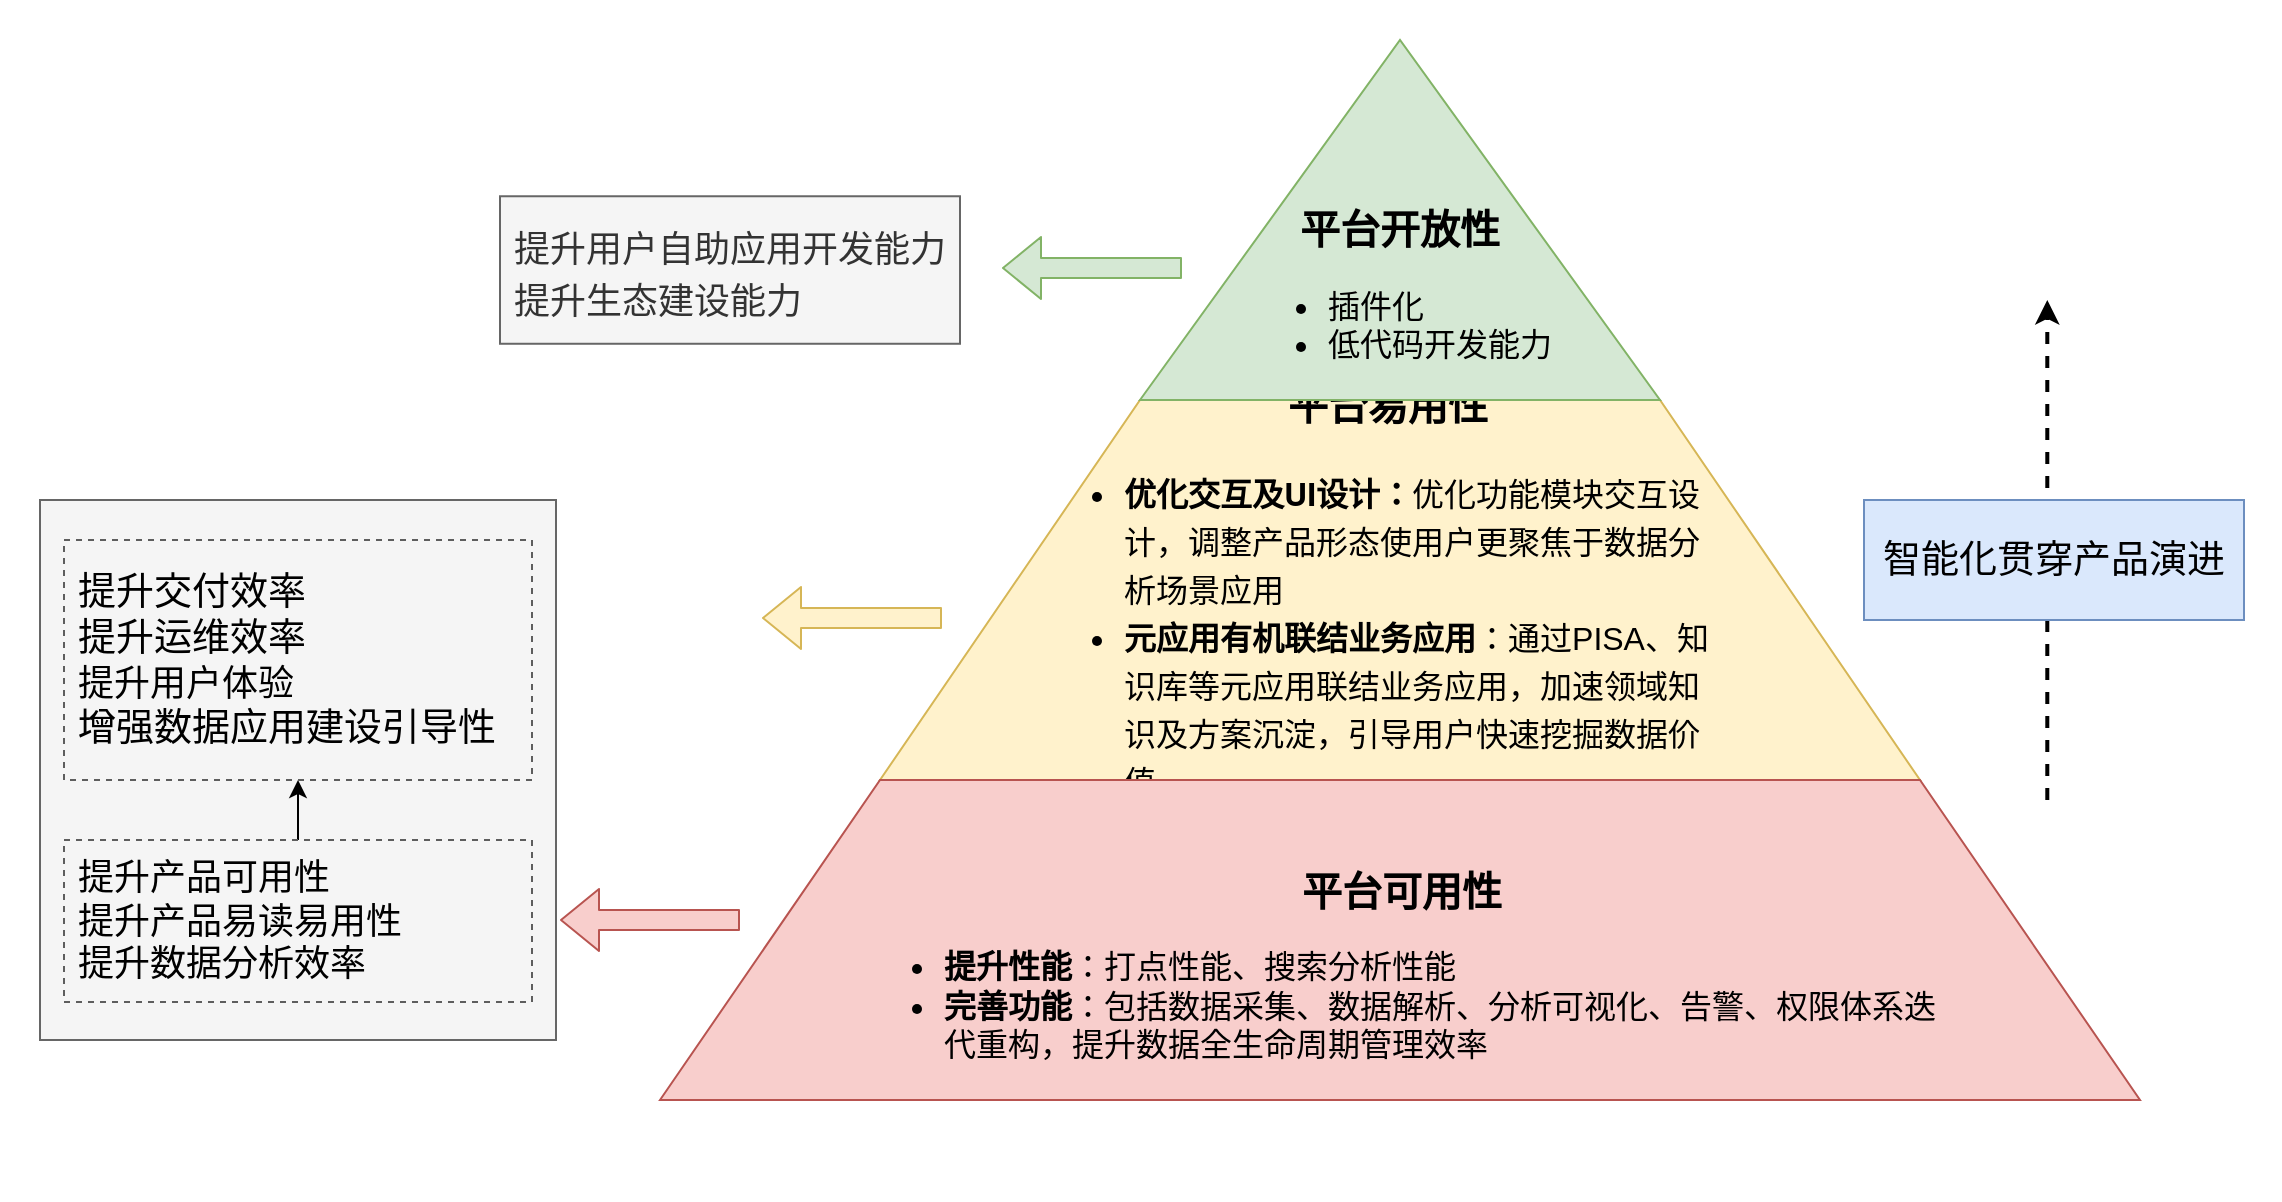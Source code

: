 <mxfile version="14.6.13" type="github">
  <diagram id="B8hStYrAxmmMbMgLL3rB" name="Page-1">
    <mxGraphModel dx="2137" dy="2079" grid="1" gridSize="10" guides="1" tooltips="1" connect="1" arrows="1" fold="1" page="1" pageScale="1" pageWidth="827" pageHeight="1169" math="0" shadow="0">
      <root>
        <mxCell id="0" />
        <mxCell id="1" parent="0" />
        <mxCell id="5B6wULODDFFY0rguPRqn-14" value="" style="rounded=0;whiteSpace=wrap;html=1;fontSize=18;fontColor=#FF9999;align=left;strokeColor=none;" parent="1" vertex="1">
          <mxGeometry x="-360" y="-90" width="1140" height="600" as="geometry" />
        </mxCell>
        <mxCell id="JMJn1nMPECWK5IR5tHWk-6" value="" style="rounded=0;whiteSpace=wrap;html=1;fontSize=18;strokeColor=#666666;align=left;fillColor=#f5f5f5;fontColor=#333333;" parent="1" vertex="1">
          <mxGeometry x="-340" y="160" width="258" height="270" as="geometry" />
        </mxCell>
        <mxCell id="5B6wULODDFFY0rguPRqn-2" value="&lt;div style=&quot;text-align: center&quot;&gt;&lt;b&gt;&lt;font style=&quot;font-size: 20px&quot;&gt;平台易用性&lt;/font&gt;&lt;/b&gt;&lt;/div&gt;&lt;ul&gt;&lt;li style=&quot;font-size: 16px&quot;&gt;&lt;p class=&quot;p1&quot; style=&quot;margin: 0px ; font-stretch: normal ; line-height: normal ; font-family: &amp;#34;.pingfang sc&amp;#34;&quot;&gt;&lt;b&gt;优化交互及&lt;span class=&quot;s1&quot; style=&quot;font-stretch: normal ; line-height: normal ; font-family: &amp;#34;helvetica neue&amp;#34;&quot;&gt;UI&lt;/span&gt;设计：&lt;/b&gt;优化功能模块交互设计，&lt;span style=&quot;font-family: &amp;#34;helvetica&amp;#34;&quot;&gt;调整产品形态使用户更聚焦于&lt;/span&gt;&lt;span style=&quot;font-family: &amp;#34;helvetica&amp;#34;&quot;&gt;数据分析场景应用&lt;/span&gt;&lt;/p&gt;&lt;/li&gt;&lt;li style=&quot;font-size: 16px&quot;&gt;&lt;p class=&quot;p1&quot; style=&quot;margin: 0px ; font-stretch: normal ; line-height: normal ; font-family: &amp;#34;.pingfang sc&amp;#34;&quot;&gt;&lt;b style=&quot;font-family: &amp;#34;helvetica&amp;#34;&quot;&gt;元应用有机联结业务应用&lt;/b&gt;&lt;span style=&quot;font-family: &amp;#34;helvetica&amp;#34;&quot;&gt;：通过PISA、知识库等元应用联结业务应用，&lt;/span&gt;&lt;span style=&quot;font-family: &amp;#34;helvetica&amp;#34;&quot;&gt;加速领域知识及方案沉淀，引导&lt;/span&gt;&lt;span style=&quot;font-family: &amp;#34;helvetica&amp;#34;&quot;&gt;用户快速挖掘数据价值&lt;/span&gt;&lt;/p&gt;&lt;/li&gt;&lt;/ul&gt;" style="shape=trapezoid;perimeter=trapezoidPerimeter;whiteSpace=wrap;html=1;fixedSize=1;size=130;fontSize=18;fillColor=#fff2cc;strokeColor=#d6b656;spacingLeft=80;spacingRight=94;align=left;spacingTop=20;" parent="1" vertex="1">
          <mxGeometry x="80" y="110" width="520" height="190" as="geometry" />
        </mxCell>
        <mxCell id="5B6wULODDFFY0rguPRqn-3" value="&lt;div&gt;&lt;span&gt;&lt;font style=&quot;font-size: 20px&quot;&gt;&lt;b&gt;平台开放性&lt;/b&gt;&lt;/font&gt;&lt;/span&gt;&lt;/div&gt;&lt;span style=&quot;font-size: 16px&quot;&gt;&lt;ul&gt;&lt;li style=&quot;text-align: left&quot;&gt;&lt;span&gt;插件化&lt;/span&gt;&lt;/li&gt;&lt;li&gt;&lt;span&gt;低代码开发能力&lt;/span&gt;&lt;/li&gt;&lt;/ul&gt;&lt;/span&gt;" style="shape=trapezoid;perimeter=trapezoidPerimeter;whiteSpace=wrap;html=1;fixedSize=1;size=140;fontSize=18;verticalAlign=bottom;fillColor=#d5e8d4;strokeColor=#82b366;spacingLeft=10;spacingRight=10;align=center;" parent="1" vertex="1">
          <mxGeometry x="210" y="-70" width="260" height="180" as="geometry" />
        </mxCell>
        <mxCell id="5B6wULODDFFY0rguPRqn-6" value="&lt;div style=&quot;text-align: center&quot;&gt;&lt;span style=&quot;font-size: 20px&quot;&gt;&lt;b&gt;平台可用性&lt;/b&gt;&lt;/span&gt;&lt;/div&gt;&lt;ul style=&quot;font-size: 16px&quot;&gt;&lt;li&gt;&lt;b&gt;提升性能&lt;/b&gt;：打点性能、搜索分析性能&lt;/li&gt;&lt;li&gt;&lt;b&gt;完善功能&lt;/b&gt;：包括数据采集、数据解析、分析可视化、告警、权限体系迭代重构，提升数据全生命周期管理效率&lt;/li&gt;&lt;/ul&gt;" style="shape=trapezoid;perimeter=trapezoidPerimeter;whiteSpace=wrap;html=1;fixedSize=1;size=110;fontSize=18;align=left;fillColor=#f8cecc;strokeColor=#b85450;spacingRight=100;spacingLeft=100;verticalAlign=bottom;" parent="1" vertex="1">
          <mxGeometry x="-30" y="300" width="740" height="160" as="geometry" />
        </mxCell>
        <mxCell id="5B6wULODDFFY0rguPRqn-7" value="" style="shape=flexArrow;endArrow=classic;html=1;fontSize=18;fontColor=#FF9999;fillColor=#f8cecc;strokeColor=#b85450;" parent="1" edge="1">
          <mxGeometry width="50" height="50" relative="1" as="geometry">
            <mxPoint x="10" y="370" as="sourcePoint" />
            <mxPoint x="-80" y="370" as="targetPoint" />
          </mxGeometry>
        </mxCell>
        <mxCell id="bIA2nkXNgFzV9Rpf0cky-1" style="edgeStyle=orthogonalEdgeStyle;rounded=0;orthogonalLoop=1;jettySize=auto;html=1;exitX=0.5;exitY=0;exitDx=0;exitDy=0;entryX=0.5;entryY=1;entryDx=0;entryDy=0;" edge="1" parent="1" source="5B6wULODDFFY0rguPRqn-9" target="JMJn1nMPECWK5IR5tHWk-5">
          <mxGeometry relative="1" as="geometry" />
        </mxCell>
        <mxCell id="5B6wULODDFFY0rguPRqn-9" value="&lt;font style=&quot;font-size: 18px&quot;&gt;提升产品可用性&lt;br&gt;提升产品易读易用性&lt;br&gt;&lt;span style=&quot;text-align: center&quot;&gt;提升数据分析效率&lt;/span&gt;&lt;br&gt;&lt;/font&gt;" style="text;html=1;fillColor=none;align=left;verticalAlign=middle;whiteSpace=wrap;rounded=0;fontSize=18;dashed=1;strokeColor=#5E5E5E;spacingLeft=5;spacingRight=5;fontStyle=0" parent="1" vertex="1">
          <mxGeometry x="-328" y="330" width="234" height="81" as="geometry" />
        </mxCell>
        <mxCell id="5B6wULODDFFY0rguPRqn-10" value="" style="shape=flexArrow;endArrow=classic;html=1;fontSize=18;fontColor=#FF9999;fillColor=#fff2cc;strokeColor=#d6b656;" parent="1" edge="1">
          <mxGeometry width="50" height="50" relative="1" as="geometry">
            <mxPoint x="111" y="219" as="sourcePoint" />
            <mxPoint x="21" y="219" as="targetPoint" />
          </mxGeometry>
        </mxCell>
        <mxCell id="5B6wULODDFFY0rguPRqn-12" value="" style="shape=flexArrow;endArrow=classic;html=1;fontSize=18;fontColor=#FF9999;fillColor=#d5e8d4;strokeColor=#82b366;" parent="1" edge="1">
          <mxGeometry width="50" height="50" relative="1" as="geometry">
            <mxPoint x="231" y="44" as="sourcePoint" />
            <mxPoint x="141" y="44" as="targetPoint" />
          </mxGeometry>
        </mxCell>
        <mxCell id="5B6wULODDFFY0rguPRqn-13" value="&lt;p class=&quot;p1&quot; style=&quot;margin: 0px ; font-stretch: normal ; line-height: normal ; font-family: &amp;quot;.pingfang sc&amp;quot; ; font-size: 18px&quot;&gt;&lt;font style=&quot;font-size: 18px&quot;&gt;提升用户自助应用开发能力&lt;/font&gt;&lt;/p&gt;&lt;p class=&quot;p1&quot; style=&quot;margin: 0px ; font-stretch: normal ; line-height: normal ; font-family: &amp;quot;.pingfang sc&amp;quot; ; font-size: 18px&quot;&gt;&lt;span&gt;提升生态建设能力&lt;/span&gt;&lt;/p&gt;" style="text;html=1;strokeColor=#666666;fillColor=#f5f5f5;align=left;verticalAlign=middle;whiteSpace=wrap;rounded=0;fontSize=18;fontStyle=0;fontColor=#333333;spacingLeft=5;spacingRight=5;" parent="1" vertex="1">
          <mxGeometry x="-110" y="8.13" width="230" height="73.75" as="geometry" />
        </mxCell>
        <mxCell id="JMJn1nMPECWK5IR5tHWk-5" value="&lt;span style=&quot;font-size: 19px&quot;&gt;提升交付效率&lt;/span&gt;&lt;br style=&quot;font-size: 19px&quot;&gt;&lt;span style=&quot;font-size: 19px&quot;&gt;提升运维效率&lt;br&gt;&lt;/span&gt;&lt;span style=&quot;font-size: 18px&quot;&gt;提升用户体验&lt;/span&gt;&lt;span style=&quot;font-size: 19px&quot;&gt;&lt;br&gt;增强数据应用建设&lt;/span&gt;&lt;span style=&quot;font-size: 19px&quot;&gt;引导性&lt;br&gt;&lt;/span&gt;" style="text;html=1;align=left;verticalAlign=middle;whiteSpace=wrap;rounded=0;fontSize=19;dashed=1;strokeColor=#5E5E5E;spacingLeft=5;spacingRight=5;" parent="1" vertex="1">
          <mxGeometry x="-328" y="180" width="234" height="120" as="geometry" />
        </mxCell>
        <mxCell id="hyHjjYY_9C0VjJkFPqlw-9" value="" style="group" parent="1" vertex="1" connectable="0">
          <mxGeometry x="572" y="60" width="190" height="250" as="geometry" />
        </mxCell>
        <mxCell id="hyHjjYY_9C0VjJkFPqlw-6" value="" style="endArrow=classic;html=1;fontSize=19;dashed=1;strokeWidth=2;" parent="hyHjjYY_9C0VjJkFPqlw-9" edge="1">
          <mxGeometry width="50" height="50" relative="1" as="geometry">
            <mxPoint x="91.647" y="250" as="sourcePoint" />
            <mxPoint x="91.647" as="targetPoint" />
          </mxGeometry>
        </mxCell>
        <mxCell id="hyHjjYY_9C0VjJkFPqlw-5" value="智能化贯穿产品演进" style="text;html=1;align=center;verticalAlign=middle;whiteSpace=wrap;rounded=0;fontSize=19;fillColor=#dae8fc;strokeColor=#6c8ebf;" parent="hyHjjYY_9C0VjJkFPqlw-9" vertex="1">
          <mxGeometry y="100" width="190" height="60" as="geometry" />
        </mxCell>
      </root>
    </mxGraphModel>
  </diagram>
</mxfile>
